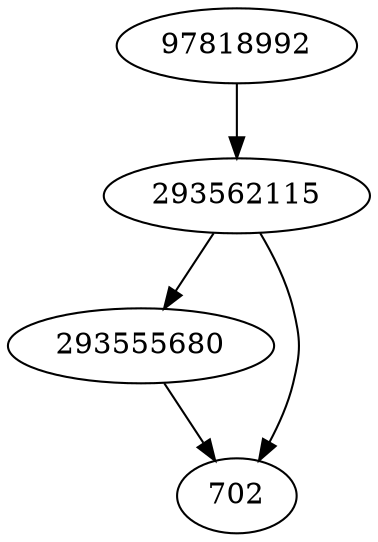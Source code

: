 strict digraph  {
97818992;
293562115;
293555680;
702;
97818992 -> 293562115;
293562115 -> 293555680;
293562115 -> 702;
293555680 -> 702;
}
